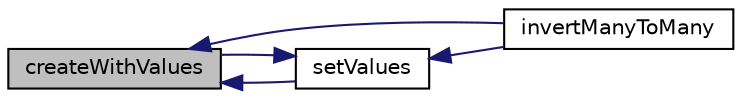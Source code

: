 digraph "createWithValues"
{
  bgcolor="transparent";
  edge [fontname="Helvetica",fontsize="10",labelfontname="Helvetica",labelfontsize="10"];
  node [fontname="Helvetica",fontsize="10",shape=record];
  rankdir="LR";
  Node15216 [label="createWithValues",height=0.2,width=0.4,color="black", fillcolor="grey75", style="filled", fontcolor="black"];
  Node15216 -> Node15217 [dir="back",color="midnightblue",fontsize="10",style="solid",fontname="Helvetica"];
  Node15217 [label="invertManyToMany",height=0.2,width=0.4,color="black",URL="$a21851.html#a60361d3b41d646c75759253d819ea911"];
  Node15216 -> Node15218 [dir="back",color="midnightblue",fontsize="10",style="solid",fontname="Helvetica"];
  Node15218 [label="setValues",height=0.2,width=0.4,color="black",URL="$a21851.html#ae209b3d2de1e56b66cdbba2e9d35c86c",tooltip="Opposite of findIndices: set values at indices to given value. "];
  Node15218 -> Node15216 [dir="back",color="midnightblue",fontsize="10",style="solid",fontname="Helvetica"];
  Node15218 -> Node15217 [dir="back",color="midnightblue",fontsize="10",style="solid",fontname="Helvetica"];
}
